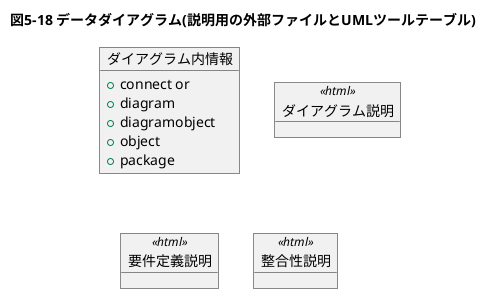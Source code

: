 @startuml
title 図5-18 データダイアグラム(説明用の外部ファイルとUMLツールテーブル)
object ダイアグラム内情報 {
    + connect or
    + diagram
    + diagramobject
    + object
    + package
}
object ダイアグラム説明 <<html>>
object 要件定義説明 <<html>>
object 整合性説明 <<html>>
@enduml